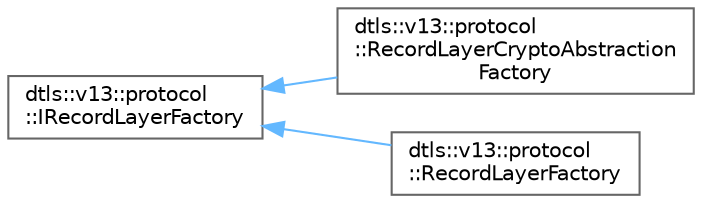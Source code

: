 digraph "Graphical Class Hierarchy"
{
 // LATEX_PDF_SIZE
  bgcolor="transparent";
  edge [fontname=Helvetica,fontsize=10,labelfontname=Helvetica,labelfontsize=10];
  node [fontname=Helvetica,fontsize=10,shape=box,height=0.2,width=0.4];
  rankdir="LR";
  Node0 [id="Node000000",label="dtls::v13::protocol\l::IRecordLayerFactory",height=0.2,width=0.4,color="grey40", fillcolor="white", style="filled",URL="$classdtls_1_1v13_1_1protocol_1_1IRecordLayerFactory.html",tooltip="Record Layer Factory Interface."];
  Node0 -> Node1 [id="edge34_Node000000_Node000001",dir="back",color="steelblue1",style="solid",tooltip=" "];
  Node1 [id="Node000001",label="dtls::v13::protocol\l::RecordLayerCryptoAbstraction\lFactory",height=0.2,width=0.4,color="grey40", fillcolor="white", style="filled",URL="$classdtls_1_1v13_1_1protocol_1_1RecordLayerCryptoAbstractionFactory.html",tooltip="Factory for creating record layers with crypto abstraction."];
  Node0 -> Node2 [id="edge35_Node000000_Node000002",dir="back",color="steelblue1",style="solid",tooltip=" "];
  Node2 [id="Node000002",label="dtls::v13::protocol\l::RecordLayerFactory",height=0.2,width=0.4,color="grey40", fillcolor="white", style="filled",URL="$classdtls_1_1v13_1_1protocol_1_1RecordLayerFactory.html",tooltip="Standard Record Layer Factory Implementation."];
}
